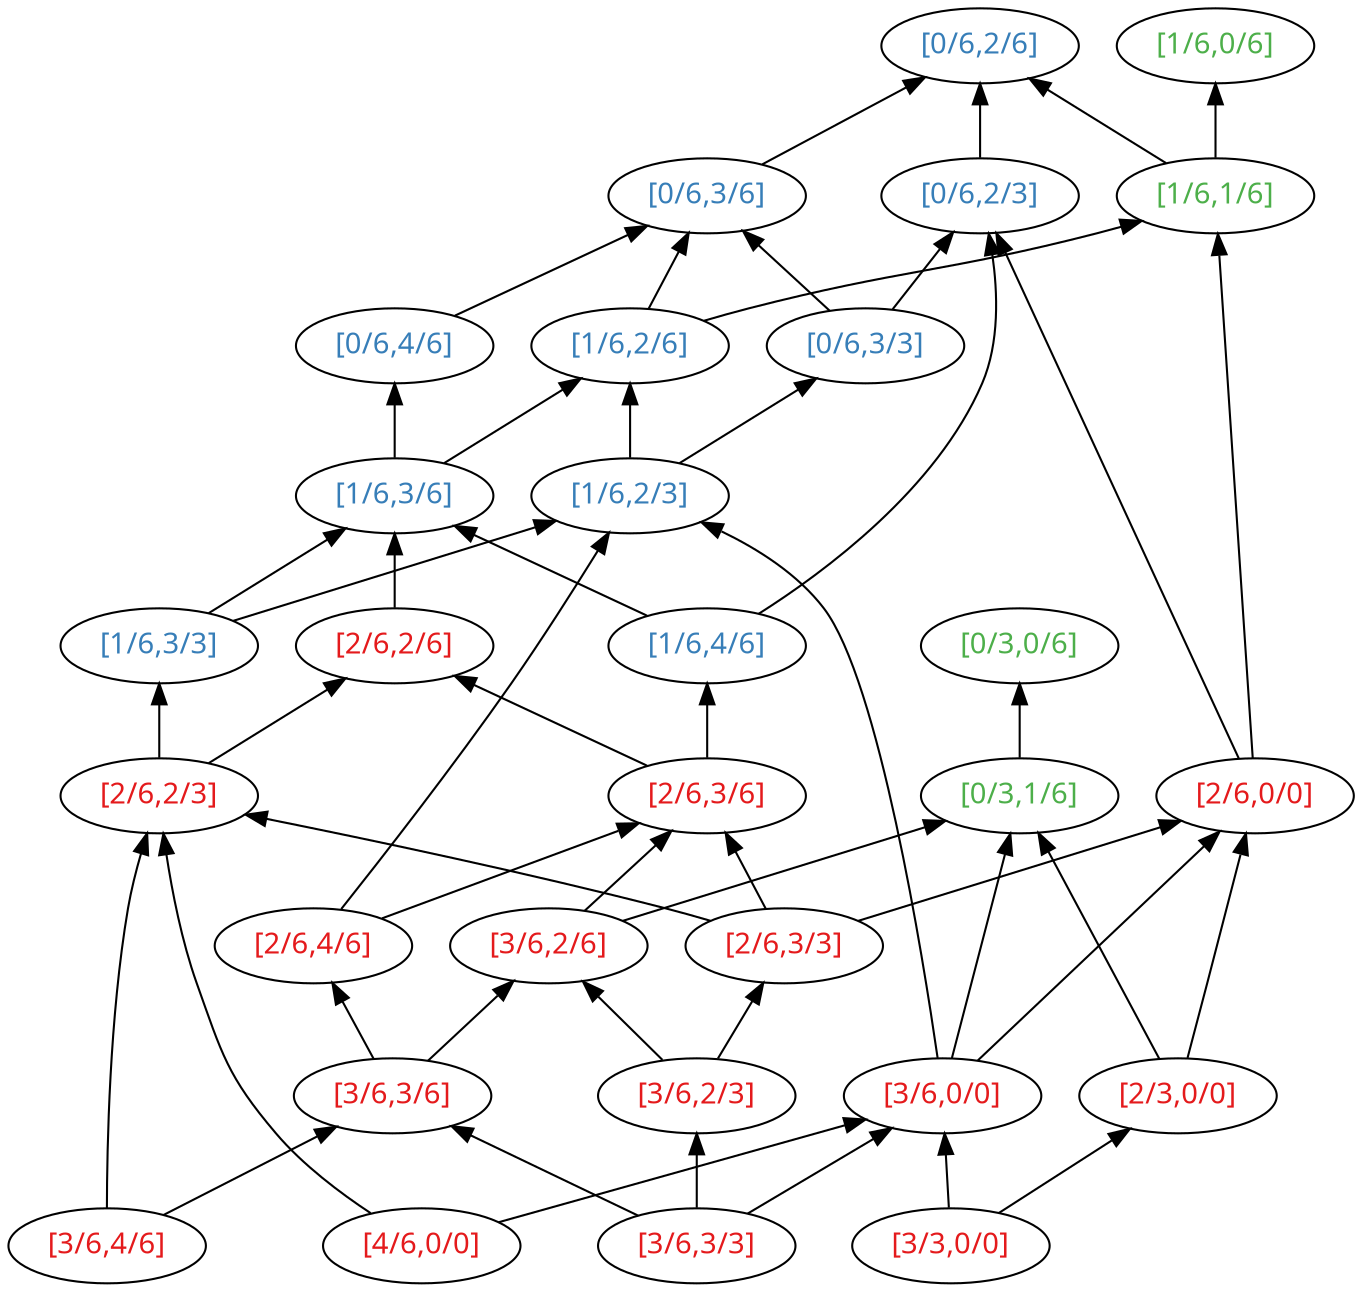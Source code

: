 strict digraph hasseD2 {
  rankdir=BT;
  node [colorscheme=set14, fontname="Helvetica:bold"];
  { rank=same;
    "[0/6,2/6]" [fontcolor=2];
    "[1/6,0/6]" [fontcolor=3];
  }
  { rank=same;
    "[0/6,2/3]" [fontcolor=2];
    "[0/6,3/6]" [fontcolor=2];
    "[1/6,1/6]" [fontcolor=3];
  }
  { rank=same;
    "[0/6,3/3]" [fontcolor=2];
    "[0/6,4/6]" [fontcolor=2];
    "[1/6,2/6]" [fontcolor=2];
  }
  { rank=same;
    "[1/6,2/3]" [fontcolor=2];
    "[1/6,3/6]" [fontcolor=2];
  }
  { rank=same;
    "[0/3,0/6]" [fontcolor=3];
    "[1/6,3/3]" [fontcolor=2];
    "[1/6,4/6]" [fontcolor=2];
    "[2/6,2/6]" [fontcolor=1];
  }
  { rank=same;
    "[0/3,1/6]" [fontcolor=3];
    "[2/6,0/0]" [fontcolor=1];
    "[2/6,2/3]" [fontcolor=1];
    "[2/6,3/6]" [fontcolor=1];
  }
  { rank=same;
    "[2/6,3/3]" [fontcolor=1];
    "[2/6,4/6]" [fontcolor=1];
    "[3/6,2/6]" [fontcolor=1];
  }
  { rank=same;
    "[2/3,0/0]" [fontcolor=1];
    "[3/6,0/0]" [fontcolor=1];
    "[3/6,2/3]" [fontcolor=1];
    "[3/6,3/6]" [fontcolor=1];
  }
  { rank=same;
    "[3/3,0/0]" [fontcolor=1];
    "[3/6,3/3]" [fontcolor=1];
    "[3/6,4/6]" [fontcolor=1];
    "[4/6,0/0]" [fontcolor=1];
  }
  "[4/6,0/0]" -> "[3/6,0/0]";
  "[4/6,0/0]" -> "[2/6,2/3]";
  "[3/6,4/6]" -> "[3/6,3/6]";
  "[3/6,4/6]" -> "[2/6,2/3]";
  "[3/6,3/3]" -> "[3/6,3/6]";
  "[3/6,3/3]" -> "[3/6,2/3]";
  "[3/6,3/3]" -> "[3/6,0/0]";
  "[3/6,3/6]" -> "[3/6,2/6]";
  "[3/6,3/6]" -> "[2/6,4/6]";
  "[3/6,2/3]" -> "[3/6,2/6]";
  "[3/6,2/3]" -> "[2/6,3/3]";
  "[3/6,2/6]" -> "[2/6,3/6]";
  "[3/6,2/6]" -> "[0/3,1/6]";
  "[3/3,0/0]" -> "[3/6,0/0]";
  "[3/3,0/0]" -> "[2/3,0/0]";
  "[3/6,0/0]" -> "[2/6,0/0]";
  "[3/6,0/0]" -> "[1/6,2/3]";
  "[3/6,0/0]" -> "[0/3,1/6]";
  "[2/6,4/6]" -> "[2/6,3/6]";
  "[2/6,4/6]" -> "[1/6,2/3]";
  "[2/6,3/3]" -> "[2/6,3/6]";
  "[2/6,3/3]" -> "[2/6,2/3]";
  "[2/6,3/3]" -> "[2/6,0/0]";
  "[2/6,3/6]" -> "[2/6,2/6]";
  "[2/6,3/6]" -> "[1/6,4/6]";
  "[2/6,2/3]" -> "[2/6,2/6]";
  "[2/6,2/3]" -> "[1/6,3/3]";
  "[2/6,2/6]" -> "[1/6,3/6]";
  "[2/3,0/0]" -> "[2/6,0/0]";
  "[2/3,0/0]" -> "[0/3,1/6]";
  "[2/6,0/0]" -> "[1/6,1/6]";
  "[2/6,0/0]" -> "[0/6,2/3]";
  "[1/6,4/6]" -> "[1/6,3/6]";
  "[1/6,4/6]" -> "[0/6,2/3]";
  "[1/6,3/3]" -> "[1/6,3/6]";
  "[1/6,3/3]" -> "[1/6,2/3]";
  "[1/6,3/6]" -> "[1/6,2/6]";
  "[1/6,3/6]" -> "[0/6,4/6]";
  "[1/6,2/3]" -> "[1/6,2/6]";
  "[1/6,2/3]" -> "[0/6,3/3]";
  "[1/6,2/6]" -> "[1/6,1/6]";
  "[1/6,2/6]" -> "[0/6,3/6]";
  "[1/6,1/6]" -> "[1/6,0/6]";
  "[1/6,1/6]" -> "[0/6,2/6]";
  "[0/6,4/6]" -> "[0/6,3/6]";
  "[0/6,3/3]" -> "[0/6,3/6]";
  "[0/6,3/3]" -> "[0/6,2/3]";
  "[0/6,3/6]" -> "[0/6,2/6]";
  "[0/6,2/3]" -> "[0/6,2/6]";
  "[0/3,1/6]" -> "[0/3,0/6]";
}
